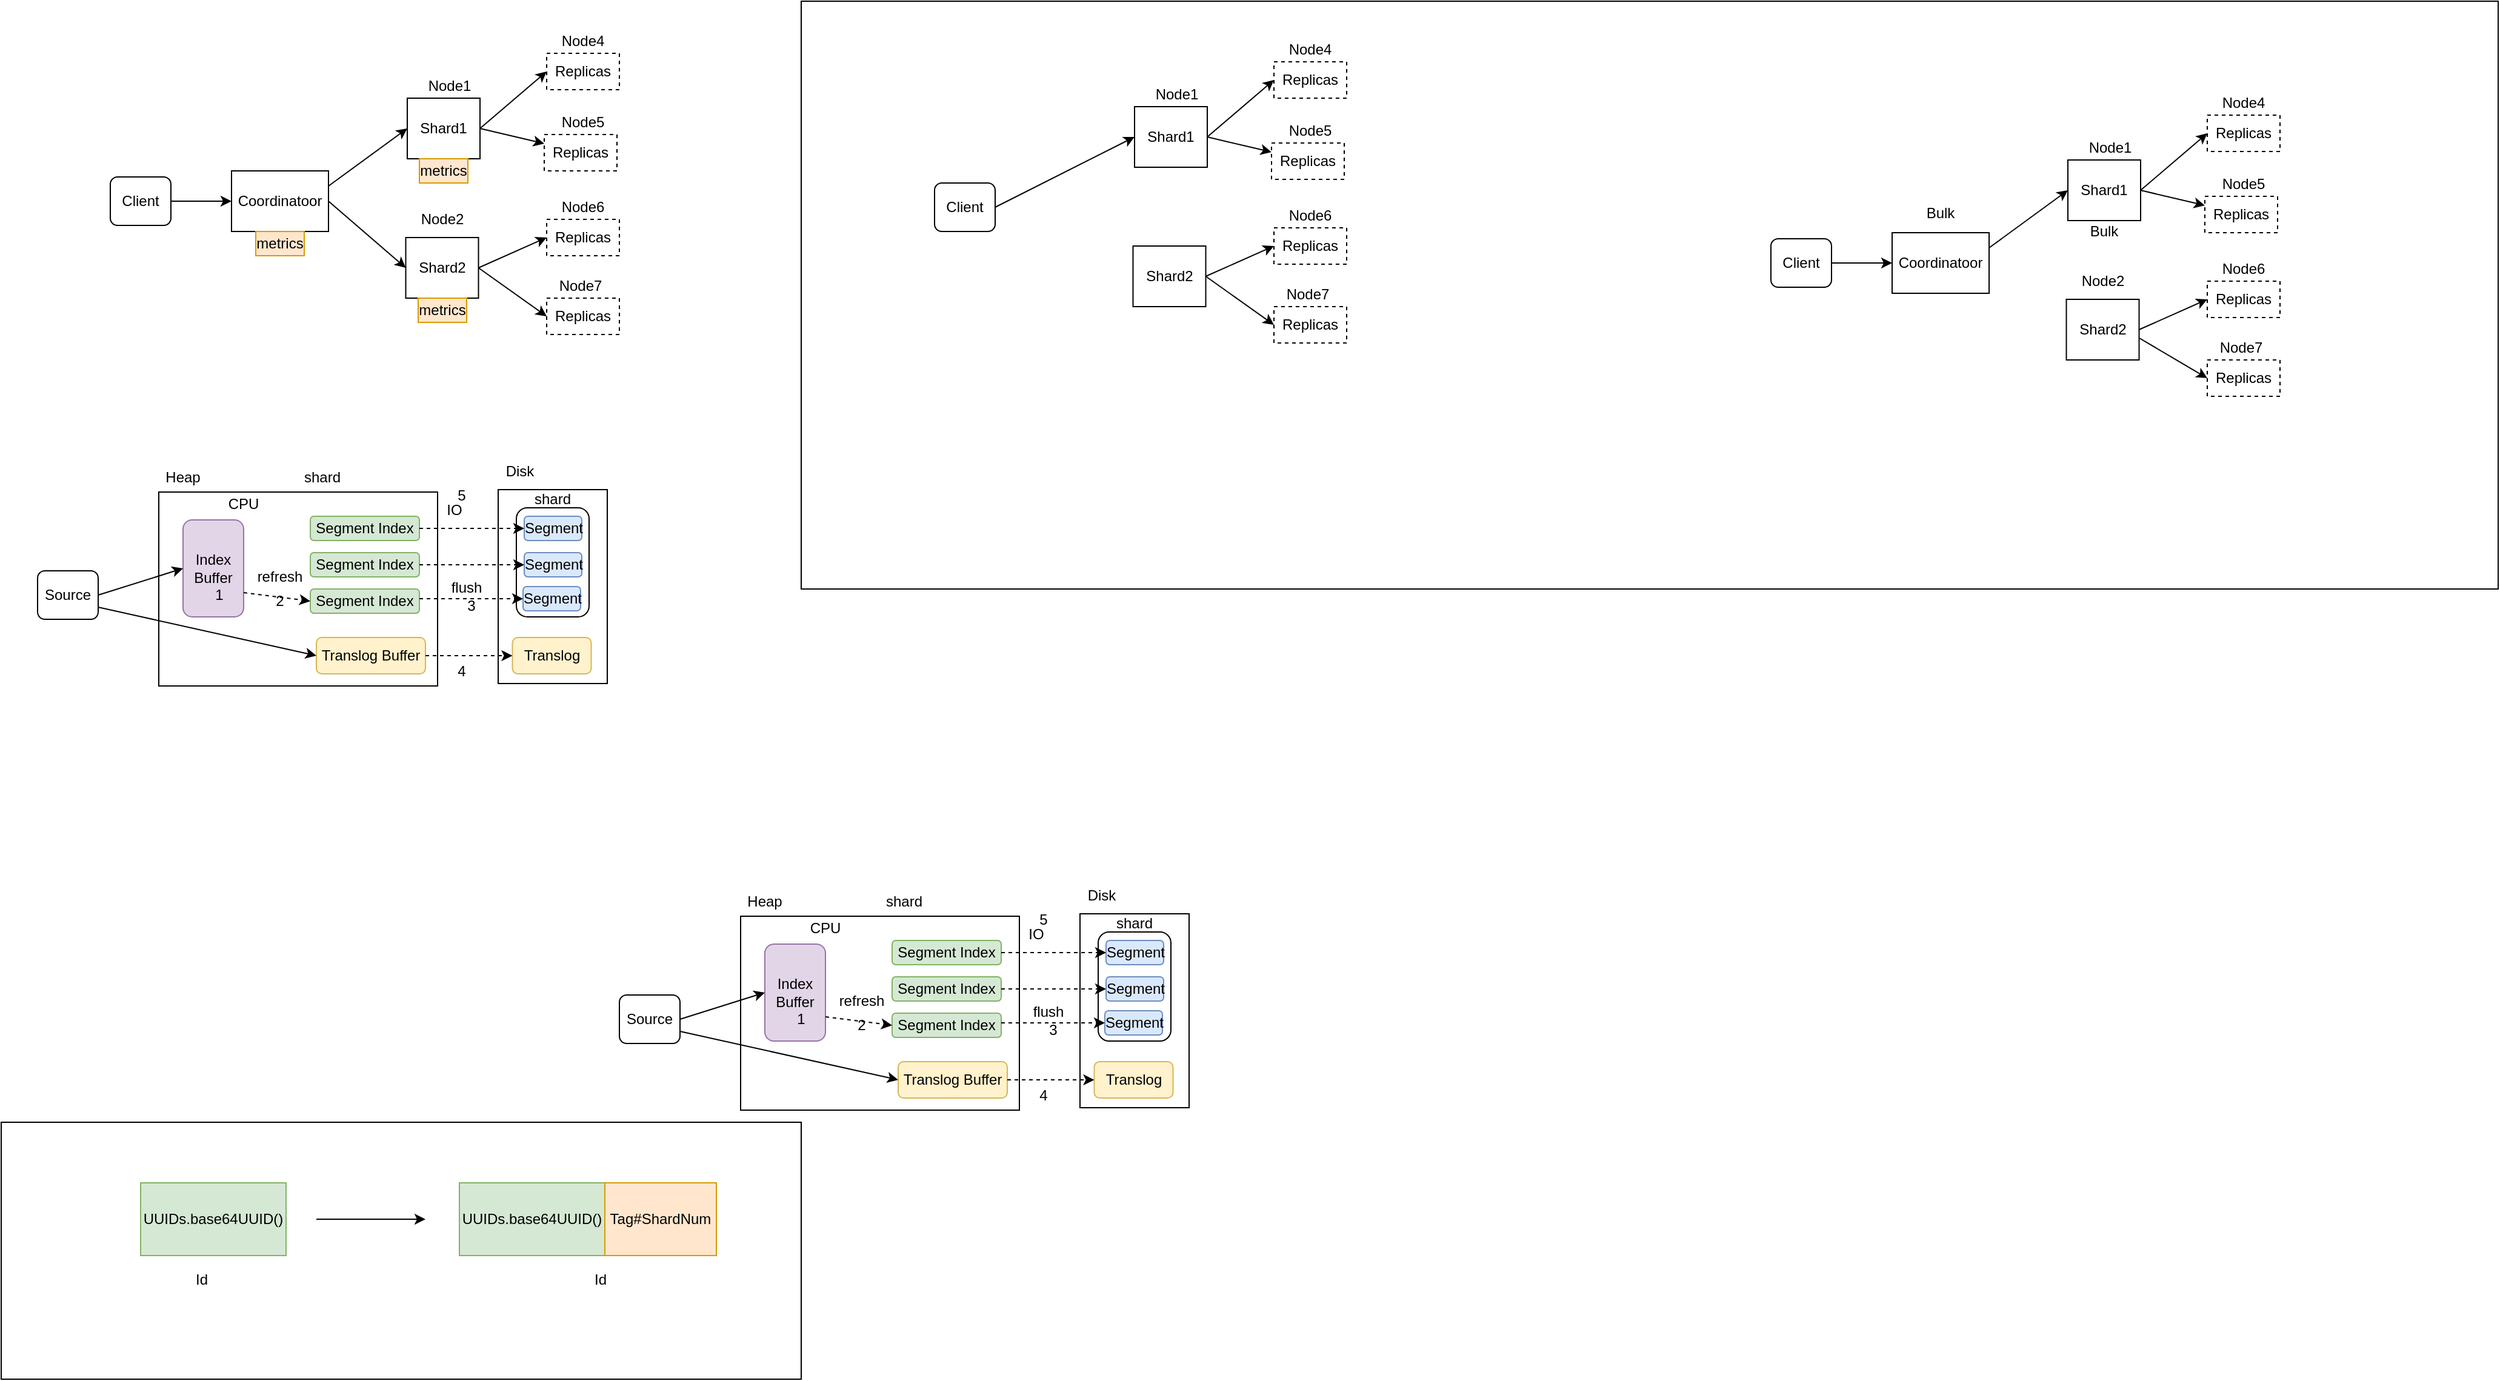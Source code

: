 <mxfile version="14.1.1" type="device"><diagram id="OEJoBk85-Bv0_NH9DT17" name="Page-1"><mxGraphModel dx="1042" dy="557" grid="1" gridSize="10" guides="1" tooltips="1" connect="1" arrows="1" fold="1" page="1" pageScale="1" pageWidth="827" pageHeight="1169" math="0" shadow="0"><root><mxCell id="0"/><mxCell id="1" parent="0"/><mxCell id="fDSkPDaANAWb1FOK067U-8" value="" style="rounded=0;whiteSpace=wrap;html=1;" vertex="1" parent="1"><mxGeometry x="30" y="1000" width="660" height="212" as="geometry"/></mxCell><mxCell id="wI6c_5ztV1vX2aWAGBsy-25" value="" style="rounded=0;whiteSpace=wrap;html=1;" parent="1" vertex="1"><mxGeometry x="690" y="75" width="1400" height="485" as="geometry"/></mxCell><mxCell id="NHuiPLGiNXrmOnfskCCM-3" value="Coordinatoor" style="rounded=0;whiteSpace=wrap;html=1;" parent="1" vertex="1"><mxGeometry x="220" y="215" width="80" height="50" as="geometry"/></mxCell><mxCell id="NHuiPLGiNXrmOnfskCCM-4" value="Client" style="rounded=1;whiteSpace=wrap;html=1;" parent="1" vertex="1"><mxGeometry x="120" y="220" width="50" height="40" as="geometry"/></mxCell><mxCell id="NHuiPLGiNXrmOnfskCCM-5" value="Shard1" style="rounded=0;whiteSpace=wrap;html=1;" parent="1" vertex="1"><mxGeometry x="365" y="155" width="60" height="50" as="geometry"/></mxCell><mxCell id="NHuiPLGiNXrmOnfskCCM-6" value="Shard2" style="rounded=0;whiteSpace=wrap;html=1;" parent="1" vertex="1"><mxGeometry x="363.75" y="270" width="60" height="50" as="geometry"/></mxCell><mxCell id="NHuiPLGiNXrmOnfskCCM-8" value="" style="endArrow=classic;html=1;exitX=1;exitY=0.5;exitDx=0;exitDy=0;entryX=0;entryY=0.5;entryDx=0;entryDy=0;" parent="1" source="NHuiPLGiNXrmOnfskCCM-4" target="NHuiPLGiNXrmOnfskCCM-3" edge="1"><mxGeometry width="50" height="50" relative="1" as="geometry"><mxPoint x="130" y="110" as="sourcePoint"/><mxPoint x="180" y="60" as="targetPoint"/></mxGeometry></mxCell><mxCell id="NHuiPLGiNXrmOnfskCCM-9" value="" style="endArrow=classic;html=1;exitX=1;exitY=0.25;exitDx=0;exitDy=0;entryX=0;entryY=0.5;entryDx=0;entryDy=0;" parent="1" source="NHuiPLGiNXrmOnfskCCM-3" target="NHuiPLGiNXrmOnfskCCM-5" edge="1"><mxGeometry width="50" height="50" relative="1" as="geometry"><mxPoint x="280" y="180" as="sourcePoint"/><mxPoint x="330" y="130" as="targetPoint"/></mxGeometry></mxCell><mxCell id="NHuiPLGiNXrmOnfskCCM-10" value="" style="endArrow=classic;html=1;exitX=1;exitY=0.5;exitDx=0;exitDy=0;entryX=0;entryY=0.5;entryDx=0;entryDy=0;" parent="1" source="NHuiPLGiNXrmOnfskCCM-3" target="NHuiPLGiNXrmOnfskCCM-6" edge="1"><mxGeometry width="50" height="50" relative="1" as="geometry"><mxPoint x="230" y="440" as="sourcePoint"/><mxPoint x="280" y="390" as="targetPoint"/></mxGeometry></mxCell><mxCell id="NHuiPLGiNXrmOnfskCCM-12" value="Replicas" style="rounded=0;whiteSpace=wrap;html=1;dashed=1;" parent="1" vertex="1"><mxGeometry x="480" y="118" width="60" height="30" as="geometry"/></mxCell><mxCell id="NHuiPLGiNXrmOnfskCCM-15" value="" style="endArrow=classic;html=1;exitX=1;exitY=0.5;exitDx=0;exitDy=0;entryX=0;entryY=0.5;entryDx=0;entryDy=0;" parent="1" source="NHuiPLGiNXrmOnfskCCM-5" target="NHuiPLGiNXrmOnfskCCM-12" edge="1"><mxGeometry width="50" height="50" relative="1" as="geometry"><mxPoint x="510" y="110" as="sourcePoint"/><mxPoint x="560" y="60" as="targetPoint"/></mxGeometry></mxCell><mxCell id="NHuiPLGiNXrmOnfskCCM-16" value="" style="endArrow=classic;html=1;exitX=1;exitY=0.5;exitDx=0;exitDy=0;entryX=0;entryY=0.5;entryDx=0;entryDy=0;" parent="1" source="NHuiPLGiNXrmOnfskCCM-6" target="LyWsGvOgc8AAysqAsJQm-4" edge="1"><mxGeometry width="50" height="50" relative="1" as="geometry"><mxPoint x="440" y="165" as="sourcePoint"/><mxPoint x="480" y="275" as="targetPoint"/></mxGeometry></mxCell><mxCell id="NHuiPLGiNXrmOnfskCCM-18" value="" style="rounded=0;whiteSpace=wrap;html=1;" parent="1" vertex="1"><mxGeometry x="160" y="480" width="230" height="160" as="geometry"/></mxCell><mxCell id="NHuiPLGiNXrmOnfskCCM-22" value="" style="rounded=0;whiteSpace=wrap;html=1;" parent="1" vertex="1"><mxGeometry x="440" y="478" width="90" height="160" as="geometry"/></mxCell><mxCell id="NHuiPLGiNXrmOnfskCCM-23" value="Index Buffer" style="rounded=1;whiteSpace=wrap;html=1;fillColor=#e1d5e7;strokeColor=#9673a6;" parent="1" vertex="1"><mxGeometry x="180" y="503" width="50" height="80" as="geometry"/></mxCell><mxCell id="NHuiPLGiNXrmOnfskCCM-25" value="Segment Index" style="rounded=1;whiteSpace=wrap;html=1;fillColor=#d5e8d4;strokeColor=#82b366;" parent="1" vertex="1"><mxGeometry x="285" y="500" width="90" height="20" as="geometry"/></mxCell><mxCell id="NHuiPLGiNXrmOnfskCCM-27" value="Translog Buffer" style="rounded=1;whiteSpace=wrap;html=1;fillColor=#fff2cc;strokeColor=#d6b656;" parent="1" vertex="1"><mxGeometry x="290" y="600" width="90" height="30" as="geometry"/></mxCell><mxCell id="NHuiPLGiNXrmOnfskCCM-28" value="Translog" style="rounded=1;whiteSpace=wrap;html=1;fillColor=#fff2cc;strokeColor=#d6b656;" parent="1" vertex="1"><mxGeometry x="451.75" y="600" width="65" height="30" as="geometry"/></mxCell><mxCell id="NHuiPLGiNXrmOnfskCCM-29" value="" style="rounded=1;whiteSpace=wrap;html=1;" parent="1" vertex="1"><mxGeometry x="455" y="493" width="60" height="90" as="geometry"/></mxCell><mxCell id="NHuiPLGiNXrmOnfskCCM-30" value="Source" style="rounded=1;whiteSpace=wrap;html=1;" parent="1" vertex="1"><mxGeometry x="60" y="545" width="50" height="40" as="geometry"/></mxCell><mxCell id="NHuiPLGiNXrmOnfskCCM-31" value="shard" style="text;html=1;strokeColor=none;fillColor=none;align=center;verticalAlign=middle;whiteSpace=wrap;rounded=0;" parent="1" vertex="1"><mxGeometry x="465" y="476" width="40" height="20" as="geometry"/></mxCell><mxCell id="NHuiPLGiNXrmOnfskCCM-32" value="Disk" style="text;html=1;strokeColor=none;fillColor=none;align=center;verticalAlign=middle;whiteSpace=wrap;rounded=0;" parent="1" vertex="1"><mxGeometry x="438" y="453" width="40" height="20" as="geometry"/></mxCell><mxCell id="NHuiPLGiNXrmOnfskCCM-33" value="Heap" style="text;html=1;strokeColor=none;fillColor=none;align=center;verticalAlign=middle;whiteSpace=wrap;rounded=0;" parent="1" vertex="1"><mxGeometry x="160" y="452.5" width="40" height="30" as="geometry"/></mxCell><mxCell id="NHuiPLGiNXrmOnfskCCM-34" value="Segment Index" style="rounded=1;whiteSpace=wrap;html=1;fillColor=#d5e8d4;strokeColor=#82b366;" parent="1" vertex="1"><mxGeometry x="285" y="530" width="90" height="20" as="geometry"/></mxCell><mxCell id="NHuiPLGiNXrmOnfskCCM-35" value="Segment Index" style="rounded=1;whiteSpace=wrap;html=1;fillColor=#d5e8d4;strokeColor=#82b366;" parent="1" vertex="1"><mxGeometry x="285" y="560" width="90" height="20" as="geometry"/></mxCell><mxCell id="NHuiPLGiNXrmOnfskCCM-37" value="Segment" style="rounded=1;whiteSpace=wrap;html=1;fillColor=#dae8fc;strokeColor=#6c8ebf;" parent="1" vertex="1"><mxGeometry x="461.5" y="500" width="47.5" height="20" as="geometry"/></mxCell><mxCell id="NHuiPLGiNXrmOnfskCCM-38" value="Segment" style="rounded=1;whiteSpace=wrap;html=1;fillColor=#dae8fc;strokeColor=#6c8ebf;" parent="1" vertex="1"><mxGeometry x="461.5" y="530" width="47.5" height="20" as="geometry"/></mxCell><mxCell id="NHuiPLGiNXrmOnfskCCM-39" value="Segment" style="rounded=1;whiteSpace=wrap;html=1;fillColor=#dae8fc;strokeColor=#6c8ebf;" parent="1" vertex="1"><mxGeometry x="460.5" y="558" width="47.5" height="20" as="geometry"/></mxCell><mxCell id="NHuiPLGiNXrmOnfskCCM-20" value="" style="endArrow=classic;html=1;entryX=0;entryY=0.5;entryDx=0;entryDy=0;exitX=1;exitY=0.5;exitDx=0;exitDy=0;dashed=1;" parent="1" source="NHuiPLGiNXrmOnfskCCM-25" target="NHuiPLGiNXrmOnfskCCM-37" edge="1"><mxGeometry width="50" height="50" relative="1" as="geometry"><mxPoint x="110" y="520" as="sourcePoint"/><mxPoint x="160" y="470" as="targetPoint"/></mxGeometry></mxCell><mxCell id="NHuiPLGiNXrmOnfskCCM-41" value="" style="endArrow=classic;html=1;entryX=0;entryY=0.5;entryDx=0;entryDy=0;exitX=1;exitY=0.5;exitDx=0;exitDy=0;dashed=1;" parent="1" source="NHuiPLGiNXrmOnfskCCM-34" target="NHuiPLGiNXrmOnfskCCM-38" edge="1"><mxGeometry width="50" height="50" relative="1" as="geometry"><mxPoint x="160" y="440" as="sourcePoint"/><mxPoint x="210" y="390" as="targetPoint"/></mxGeometry></mxCell><mxCell id="NHuiPLGiNXrmOnfskCCM-42" value="" style="endArrow=classic;html=1;entryX=0;entryY=0.5;entryDx=0;entryDy=0;dashed=1;" parent="1" target="NHuiPLGiNXrmOnfskCCM-39" edge="1"><mxGeometry width="50" height="50" relative="1" as="geometry"><mxPoint x="375" y="568" as="sourcePoint"/><mxPoint x="700" y="530" as="targetPoint"/></mxGeometry></mxCell><mxCell id="NHuiPLGiNXrmOnfskCCM-43" value="" style="endArrow=classic;html=1;entryX=0;entryY=0.5;entryDx=0;entryDy=0;exitX=1;exitY=0.5;exitDx=0;exitDy=0;dashed=1;" parent="1" source="NHuiPLGiNXrmOnfskCCM-27" target="NHuiPLGiNXrmOnfskCCM-28" edge="1"><mxGeometry width="50" height="50" relative="1" as="geometry"><mxPoint x="190" y="770" as="sourcePoint"/><mxPoint x="240" y="720" as="targetPoint"/></mxGeometry></mxCell><mxCell id="NHuiPLGiNXrmOnfskCCM-44" value="" style="endArrow=classic;html=1;entryX=0;entryY=0.5;entryDx=0;entryDy=0;exitX=1;exitY=0.5;exitDx=0;exitDy=0;" parent="1" source="NHuiPLGiNXrmOnfskCCM-30" target="NHuiPLGiNXrmOnfskCCM-23" edge="1"><mxGeometry width="50" height="50" relative="1" as="geometry"><mxPoint x="90" y="460" as="sourcePoint"/><mxPoint x="140" y="410" as="targetPoint"/></mxGeometry></mxCell><mxCell id="NHuiPLGiNXrmOnfskCCM-45" value="" style="endArrow=classic;html=1;exitX=1;exitY=0.75;exitDx=0;exitDy=0;entryX=0;entryY=0.5;entryDx=0;entryDy=0;" parent="1" source="NHuiPLGiNXrmOnfskCCM-30" target="NHuiPLGiNXrmOnfskCCM-27" edge="1"><mxGeometry width="50" height="50" relative="1" as="geometry"><mxPoint x="110" y="720" as="sourcePoint"/><mxPoint x="160" y="670" as="targetPoint"/></mxGeometry></mxCell><mxCell id="NHuiPLGiNXrmOnfskCCM-46" value="" style="endArrow=classic;html=1;entryX=0;entryY=0.5;entryDx=0;entryDy=0;exitX=1;exitY=0.75;exitDx=0;exitDy=0;dashed=1;" parent="1" source="NHuiPLGiNXrmOnfskCCM-23" target="NHuiPLGiNXrmOnfskCCM-35" edge="1"><mxGeometry width="50" height="50" relative="1" as="geometry"><mxPoint x="180" y="410" as="sourcePoint"/><mxPoint x="230" y="360" as="targetPoint"/></mxGeometry></mxCell><mxCell id="NHuiPLGiNXrmOnfskCCM-48" value="Node1" style="text;html=1;strokeColor=none;fillColor=none;align=center;verticalAlign=middle;whiteSpace=wrap;rounded=0;" parent="1" vertex="1"><mxGeometry x="380" y="135" width="40" height="20" as="geometry"/></mxCell><mxCell id="NHuiPLGiNXrmOnfskCCM-49" value="Node2" style="text;html=1;strokeColor=none;fillColor=none;align=center;verticalAlign=middle;whiteSpace=wrap;rounded=0;" parent="1" vertex="1"><mxGeometry x="374" y="245" width="40" height="20" as="geometry"/></mxCell><mxCell id="NHuiPLGiNXrmOnfskCCM-51" value="Node4" style="text;html=1;strokeColor=none;fillColor=none;align=center;verticalAlign=middle;whiteSpace=wrap;rounded=0;" parent="1" vertex="1"><mxGeometry x="490" y="98" width="40" height="20" as="geometry"/></mxCell><mxCell id="NHuiPLGiNXrmOnfskCCM-53" value="Node5" style="text;html=1;strokeColor=none;fillColor=none;align=center;verticalAlign=middle;whiteSpace=wrap;rounded=0;" parent="1" vertex="1"><mxGeometry x="490" y="165" width="40" height="20" as="geometry"/></mxCell><mxCell id="NHuiPLGiNXrmOnfskCCM-55" value="IO" style="text;html=1;strokeColor=none;fillColor=none;align=center;verticalAlign=middle;whiteSpace=wrap;rounded=0;" parent="1" vertex="1"><mxGeometry x="383.75" y="485" width="40" height="20" as="geometry"/></mxCell><mxCell id="NHuiPLGiNXrmOnfskCCM-56" value="CPU" style="text;html=1;strokeColor=none;fillColor=none;align=center;verticalAlign=middle;whiteSpace=wrap;rounded=0;" parent="1" vertex="1"><mxGeometry x="210" y="480" width="40" height="20" as="geometry"/></mxCell><mxCell id="NHuiPLGiNXrmOnfskCCM-57" value="1" style="text;html=1;strokeColor=none;fillColor=none;align=center;verticalAlign=middle;whiteSpace=wrap;rounded=0;" parent="1" vertex="1"><mxGeometry x="190" y="555" width="40" height="20" as="geometry"/></mxCell><mxCell id="NHuiPLGiNXrmOnfskCCM-58" value="2" style="text;html=1;strokeColor=none;fillColor=none;align=center;verticalAlign=middle;whiteSpace=wrap;rounded=0;" parent="1" vertex="1"><mxGeometry x="240" y="560" width="40" height="20" as="geometry"/></mxCell><mxCell id="NHuiPLGiNXrmOnfskCCM-59" value="3" style="text;html=1;strokeColor=none;fillColor=none;align=center;verticalAlign=middle;whiteSpace=wrap;rounded=0;" parent="1" vertex="1"><mxGeometry x="398" y="564" width="40" height="20" as="geometry"/></mxCell><mxCell id="NHuiPLGiNXrmOnfskCCM-60" value="refresh" style="text;html=1;strokeColor=none;fillColor=none;align=center;verticalAlign=middle;whiteSpace=wrap;rounded=0;" parent="1" vertex="1"><mxGeometry x="240" y="540" width="40" height="20" as="geometry"/></mxCell><mxCell id="NHuiPLGiNXrmOnfskCCM-64" value="flush" style="text;html=1;strokeColor=none;fillColor=none;align=center;verticalAlign=middle;whiteSpace=wrap;rounded=0;" parent="1" vertex="1"><mxGeometry x="394" y="549" width="40" height="20" as="geometry"/></mxCell><mxCell id="NHuiPLGiNXrmOnfskCCM-67" value="4" style="text;html=1;strokeColor=none;fillColor=none;align=center;verticalAlign=middle;whiteSpace=wrap;rounded=0;" parent="1" vertex="1"><mxGeometry x="390" y="618" width="40" height="20" as="geometry"/></mxCell><mxCell id="NHuiPLGiNXrmOnfskCCM-68" value="5" style="text;html=1;strokeColor=none;fillColor=none;align=center;verticalAlign=middle;whiteSpace=wrap;rounded=0;" parent="1" vertex="1"><mxGeometry x="390" y="473" width="40" height="20" as="geometry"/></mxCell><mxCell id="NHuiPLGiNXrmOnfskCCM-70" value="shard" style="text;html=1;strokeColor=none;fillColor=none;align=center;verticalAlign=middle;whiteSpace=wrap;rounded=0;" parent="1" vertex="1"><mxGeometry x="270" y="450" width="50" height="35" as="geometry"/></mxCell><mxCell id="LyWsGvOgc8AAysqAsJQm-3" value="Replicas" style="rounded=0;whiteSpace=wrap;html=1;dashed=1;" parent="1" vertex="1"><mxGeometry x="478" y="185" width="60" height="30" as="geometry"/></mxCell><mxCell id="LyWsGvOgc8AAysqAsJQm-4" value="Replicas" style="rounded=0;whiteSpace=wrap;html=1;dashed=1;" parent="1" vertex="1"><mxGeometry x="480" y="255" width="60" height="30" as="geometry"/></mxCell><mxCell id="LyWsGvOgc8AAysqAsJQm-5" value="Replicas" style="rounded=0;whiteSpace=wrap;html=1;dashed=1;" parent="1" vertex="1"><mxGeometry x="480" y="320" width="60" height="30" as="geometry"/></mxCell><mxCell id="LyWsGvOgc8AAysqAsJQm-6" value="" style="endArrow=classic;html=1;exitX=1;exitY=0.5;exitDx=0;exitDy=0;entryX=0;entryY=0.5;entryDx=0;entryDy=0;" parent="1" source="NHuiPLGiNXrmOnfskCCM-6" target="LyWsGvOgc8AAysqAsJQm-5" edge="1"><mxGeometry width="50" height="50" relative="1" as="geometry"><mxPoint x="433.75" y="285" as="sourcePoint"/><mxPoint x="488" y="265" as="targetPoint"/></mxGeometry></mxCell><mxCell id="LyWsGvOgc8AAysqAsJQm-7" value="Node6" style="text;html=1;strokeColor=none;fillColor=none;align=center;verticalAlign=middle;whiteSpace=wrap;rounded=0;" parent="1" vertex="1"><mxGeometry x="490" y="235" width="40" height="20" as="geometry"/></mxCell><mxCell id="LyWsGvOgc8AAysqAsJQm-8" value="Node7" style="text;html=1;strokeColor=none;fillColor=none;align=center;verticalAlign=middle;whiteSpace=wrap;rounded=0;" parent="1" vertex="1"><mxGeometry x="488" y="300" width="40" height="20" as="geometry"/></mxCell><mxCell id="LyWsGvOgc8AAysqAsJQm-9" value="" style="endArrow=classic;html=1;exitX=1;exitY=0.5;exitDx=0;exitDy=0;entryX=0;entryY=0.25;entryDx=0;entryDy=0;" parent="1" source="NHuiPLGiNXrmOnfskCCM-5" target="LyWsGvOgc8AAysqAsJQm-3" edge="1"><mxGeometry width="50" height="50" relative="1" as="geometry"><mxPoint x="440" y="165" as="sourcePoint"/><mxPoint x="490" y="130" as="targetPoint"/></mxGeometry></mxCell><mxCell id="LyWsGvOgc8AAysqAsJQm-13" value="metrics" style="text;html=1;strokeColor=#d79b00;fillColor=#ffe6cc;align=center;verticalAlign=middle;whiteSpace=wrap;rounded=0;" parent="1" vertex="1"><mxGeometry x="240" y="265" width="40" height="20" as="geometry"/></mxCell><mxCell id="LyWsGvOgc8AAysqAsJQm-14" value="metrics" style="text;html=1;strokeColor=#d79b00;fillColor=#ffe6cc;align=center;verticalAlign=middle;whiteSpace=wrap;rounded=0;" parent="1" vertex="1"><mxGeometry x="375" y="205" width="40" height="20" as="geometry"/></mxCell><mxCell id="LyWsGvOgc8AAysqAsJQm-15" value="metrics" style="text;html=1;strokeColor=#d79b00;fillColor=#ffe6cc;align=center;verticalAlign=middle;whiteSpace=wrap;rounded=0;" parent="1" vertex="1"><mxGeometry x="374" y="320" width="40" height="20" as="geometry"/></mxCell><mxCell id="TphYFVUh6AV5UGDXUBOH-2" value="" style="rounded=0;whiteSpace=wrap;html=1;" parent="1" vertex="1"><mxGeometry x="640" y="830" width="230" height="160" as="geometry"/></mxCell><mxCell id="TphYFVUh6AV5UGDXUBOH-3" value="" style="rounded=0;whiteSpace=wrap;html=1;" parent="1" vertex="1"><mxGeometry x="920" y="828" width="90" height="160" as="geometry"/></mxCell><mxCell id="TphYFVUh6AV5UGDXUBOH-4" value="Index Buffer" style="rounded=1;whiteSpace=wrap;html=1;fillColor=#e1d5e7;strokeColor=#9673a6;" parent="1" vertex="1"><mxGeometry x="660" y="853" width="50" height="80" as="geometry"/></mxCell><mxCell id="TphYFVUh6AV5UGDXUBOH-5" value="Segment Index" style="rounded=1;whiteSpace=wrap;html=1;fillColor=#d5e8d4;strokeColor=#82b366;" parent="1" vertex="1"><mxGeometry x="765" y="850" width="90" height="20" as="geometry"/></mxCell><mxCell id="TphYFVUh6AV5UGDXUBOH-6" value="Translog Buffer" style="rounded=1;whiteSpace=wrap;html=1;fillColor=#fff2cc;strokeColor=#d6b656;" parent="1" vertex="1"><mxGeometry x="770" y="950" width="90" height="30" as="geometry"/></mxCell><mxCell id="TphYFVUh6AV5UGDXUBOH-7" value="Translog" style="rounded=1;whiteSpace=wrap;html=1;fillColor=#fff2cc;strokeColor=#d6b656;" parent="1" vertex="1"><mxGeometry x="931.75" y="950" width="65" height="30" as="geometry"/></mxCell><mxCell id="TphYFVUh6AV5UGDXUBOH-8" value="" style="rounded=1;whiteSpace=wrap;html=1;" parent="1" vertex="1"><mxGeometry x="935" y="843" width="60" height="90" as="geometry"/></mxCell><mxCell id="TphYFVUh6AV5UGDXUBOH-9" value="Source" style="rounded=1;whiteSpace=wrap;html=1;" parent="1" vertex="1"><mxGeometry x="540" y="895" width="50" height="40" as="geometry"/></mxCell><mxCell id="TphYFVUh6AV5UGDXUBOH-10" value="shard" style="text;html=1;strokeColor=none;fillColor=none;align=center;verticalAlign=middle;whiteSpace=wrap;rounded=0;" parent="1" vertex="1"><mxGeometry x="945" y="826" width="40" height="20" as="geometry"/></mxCell><mxCell id="TphYFVUh6AV5UGDXUBOH-11" value="Disk" style="text;html=1;strokeColor=none;fillColor=none;align=center;verticalAlign=middle;whiteSpace=wrap;rounded=0;" parent="1" vertex="1"><mxGeometry x="918" y="803" width="40" height="20" as="geometry"/></mxCell><mxCell id="TphYFVUh6AV5UGDXUBOH-12" value="Heap" style="text;html=1;strokeColor=none;fillColor=none;align=center;verticalAlign=middle;whiteSpace=wrap;rounded=0;" parent="1" vertex="1"><mxGeometry x="640" y="802.5" width="40" height="30" as="geometry"/></mxCell><mxCell id="TphYFVUh6AV5UGDXUBOH-13" value="Segment Index" style="rounded=1;whiteSpace=wrap;html=1;fillColor=#d5e8d4;strokeColor=#82b366;" parent="1" vertex="1"><mxGeometry x="765" y="880" width="90" height="20" as="geometry"/></mxCell><mxCell id="TphYFVUh6AV5UGDXUBOH-14" value="Segment Index" style="rounded=1;whiteSpace=wrap;html=1;fillColor=#d5e8d4;strokeColor=#82b366;" parent="1" vertex="1"><mxGeometry x="765" y="910" width="90" height="20" as="geometry"/></mxCell><mxCell id="TphYFVUh6AV5UGDXUBOH-15" value="Segment" style="rounded=1;whiteSpace=wrap;html=1;fillColor=#dae8fc;strokeColor=#6c8ebf;" parent="1" vertex="1"><mxGeometry x="941.5" y="850" width="47.5" height="20" as="geometry"/></mxCell><mxCell id="TphYFVUh6AV5UGDXUBOH-16" value="Segment" style="rounded=1;whiteSpace=wrap;html=1;fillColor=#dae8fc;strokeColor=#6c8ebf;" parent="1" vertex="1"><mxGeometry x="941.5" y="880" width="47.5" height="20" as="geometry"/></mxCell><mxCell id="TphYFVUh6AV5UGDXUBOH-17" value="Segment" style="rounded=1;whiteSpace=wrap;html=1;fillColor=#dae8fc;strokeColor=#6c8ebf;" parent="1" vertex="1"><mxGeometry x="940.5" y="908" width="47.5" height="20" as="geometry"/></mxCell><mxCell id="TphYFVUh6AV5UGDXUBOH-18" value="" style="endArrow=classic;html=1;entryX=0;entryY=0.5;entryDx=0;entryDy=0;exitX=1;exitY=0.5;exitDx=0;exitDy=0;dashed=1;" parent="1" source="TphYFVUh6AV5UGDXUBOH-5" target="TphYFVUh6AV5UGDXUBOH-15" edge="1"><mxGeometry width="50" height="50" relative="1" as="geometry"><mxPoint x="590" y="870" as="sourcePoint"/><mxPoint x="640" y="820" as="targetPoint"/></mxGeometry></mxCell><mxCell id="TphYFVUh6AV5UGDXUBOH-19" value="" style="endArrow=classic;html=1;entryX=0;entryY=0.5;entryDx=0;entryDy=0;exitX=1;exitY=0.5;exitDx=0;exitDy=0;dashed=1;" parent="1" source="TphYFVUh6AV5UGDXUBOH-13" target="TphYFVUh6AV5UGDXUBOH-16" edge="1"><mxGeometry width="50" height="50" relative="1" as="geometry"><mxPoint x="640" y="790" as="sourcePoint"/><mxPoint x="690" y="740" as="targetPoint"/></mxGeometry></mxCell><mxCell id="TphYFVUh6AV5UGDXUBOH-20" value="" style="endArrow=classic;html=1;entryX=0;entryY=0.5;entryDx=0;entryDy=0;dashed=1;" parent="1" target="TphYFVUh6AV5UGDXUBOH-17" edge="1"><mxGeometry width="50" height="50" relative="1" as="geometry"><mxPoint x="855" y="918" as="sourcePoint"/><mxPoint x="1180" y="880" as="targetPoint"/></mxGeometry></mxCell><mxCell id="TphYFVUh6AV5UGDXUBOH-21" value="" style="endArrow=classic;html=1;entryX=0;entryY=0.5;entryDx=0;entryDy=0;exitX=1;exitY=0.5;exitDx=0;exitDy=0;dashed=1;" parent="1" source="TphYFVUh6AV5UGDXUBOH-6" target="TphYFVUh6AV5UGDXUBOH-7" edge="1"><mxGeometry width="50" height="50" relative="1" as="geometry"><mxPoint x="670" y="1120" as="sourcePoint"/><mxPoint x="720" y="1070" as="targetPoint"/></mxGeometry></mxCell><mxCell id="TphYFVUh6AV5UGDXUBOH-22" value="" style="endArrow=classic;html=1;entryX=0;entryY=0.5;entryDx=0;entryDy=0;exitX=1;exitY=0.5;exitDx=0;exitDy=0;" parent="1" source="TphYFVUh6AV5UGDXUBOH-9" target="TphYFVUh6AV5UGDXUBOH-4" edge="1"><mxGeometry width="50" height="50" relative="1" as="geometry"><mxPoint x="570" y="810" as="sourcePoint"/><mxPoint x="620" y="760" as="targetPoint"/></mxGeometry></mxCell><mxCell id="TphYFVUh6AV5UGDXUBOH-23" value="" style="endArrow=classic;html=1;exitX=1;exitY=0.75;exitDx=0;exitDy=0;entryX=0;entryY=0.5;entryDx=0;entryDy=0;" parent="1" source="TphYFVUh6AV5UGDXUBOH-9" target="TphYFVUh6AV5UGDXUBOH-6" edge="1"><mxGeometry width="50" height="50" relative="1" as="geometry"><mxPoint x="590" y="1070" as="sourcePoint"/><mxPoint x="640" y="1020" as="targetPoint"/></mxGeometry></mxCell><mxCell id="TphYFVUh6AV5UGDXUBOH-24" value="" style="endArrow=classic;html=1;entryX=0;entryY=0.5;entryDx=0;entryDy=0;exitX=1;exitY=0.75;exitDx=0;exitDy=0;dashed=1;" parent="1" source="TphYFVUh6AV5UGDXUBOH-4" target="TphYFVUh6AV5UGDXUBOH-14" edge="1"><mxGeometry width="50" height="50" relative="1" as="geometry"><mxPoint x="660" y="760" as="sourcePoint"/><mxPoint x="710" y="710" as="targetPoint"/></mxGeometry></mxCell><mxCell id="TphYFVUh6AV5UGDXUBOH-25" value="IO" style="text;html=1;strokeColor=none;fillColor=none;align=center;verticalAlign=middle;whiteSpace=wrap;rounded=0;" parent="1" vertex="1"><mxGeometry x="863.75" y="835" width="40" height="20" as="geometry"/></mxCell><mxCell id="TphYFVUh6AV5UGDXUBOH-26" value="CPU" style="text;html=1;strokeColor=none;fillColor=none;align=center;verticalAlign=middle;whiteSpace=wrap;rounded=0;" parent="1" vertex="1"><mxGeometry x="690" y="830" width="40" height="20" as="geometry"/></mxCell><mxCell id="TphYFVUh6AV5UGDXUBOH-27" value="1" style="text;html=1;strokeColor=none;fillColor=none;align=center;verticalAlign=middle;whiteSpace=wrap;rounded=0;" parent="1" vertex="1"><mxGeometry x="670" y="905" width="40" height="20" as="geometry"/></mxCell><mxCell id="TphYFVUh6AV5UGDXUBOH-28" value="2" style="text;html=1;strokeColor=none;fillColor=none;align=center;verticalAlign=middle;whiteSpace=wrap;rounded=0;" parent="1" vertex="1"><mxGeometry x="720" y="910" width="40" height="20" as="geometry"/></mxCell><mxCell id="TphYFVUh6AV5UGDXUBOH-29" value="3" style="text;html=1;strokeColor=none;fillColor=none;align=center;verticalAlign=middle;whiteSpace=wrap;rounded=0;" parent="1" vertex="1"><mxGeometry x="878" y="914" width="40" height="20" as="geometry"/></mxCell><mxCell id="TphYFVUh6AV5UGDXUBOH-30" value="refresh" style="text;html=1;strokeColor=none;fillColor=none;align=center;verticalAlign=middle;whiteSpace=wrap;rounded=0;" parent="1" vertex="1"><mxGeometry x="720" y="890" width="40" height="20" as="geometry"/></mxCell><mxCell id="TphYFVUh6AV5UGDXUBOH-31" value="flush" style="text;html=1;strokeColor=none;fillColor=none;align=center;verticalAlign=middle;whiteSpace=wrap;rounded=0;" parent="1" vertex="1"><mxGeometry x="874" y="899" width="40" height="20" as="geometry"/></mxCell><mxCell id="TphYFVUh6AV5UGDXUBOH-32" value="4" style="text;html=1;strokeColor=none;fillColor=none;align=center;verticalAlign=middle;whiteSpace=wrap;rounded=0;" parent="1" vertex="1"><mxGeometry x="870" y="968" width="40" height="20" as="geometry"/></mxCell><mxCell id="TphYFVUh6AV5UGDXUBOH-33" value="5" style="text;html=1;strokeColor=none;fillColor=none;align=center;verticalAlign=middle;whiteSpace=wrap;rounded=0;" parent="1" vertex="1"><mxGeometry x="870" y="823" width="40" height="20" as="geometry"/></mxCell><mxCell id="TphYFVUh6AV5UGDXUBOH-34" value="shard" style="text;html=1;strokeColor=none;fillColor=none;align=center;verticalAlign=middle;whiteSpace=wrap;rounded=0;" parent="1" vertex="1"><mxGeometry x="750" y="800" width="50" height="35" as="geometry"/></mxCell><mxCell id="wI6c_5ztV1vX2aWAGBsy-1" value="Coordinatoor" style="rounded=0;whiteSpace=wrap;html=1;" parent="1" vertex="1"><mxGeometry x="1590" y="266" width="80" height="50" as="geometry"/></mxCell><mxCell id="wI6c_5ztV1vX2aWAGBsy-2" value="Client" style="rounded=1;whiteSpace=wrap;html=1;" parent="1" vertex="1"><mxGeometry x="1490" y="271" width="50" height="40" as="geometry"/></mxCell><mxCell id="wI6c_5ztV1vX2aWAGBsy-3" value="Shard1" style="rounded=0;whiteSpace=wrap;html=1;" parent="1" vertex="1"><mxGeometry x="1735" y="206" width="60" height="50" as="geometry"/></mxCell><mxCell id="wI6c_5ztV1vX2aWAGBsy-4" value="Shard2" style="rounded=0;whiteSpace=wrap;html=1;" parent="1" vertex="1"><mxGeometry x="1733.75" y="321" width="60" height="50" as="geometry"/></mxCell><mxCell id="wI6c_5ztV1vX2aWAGBsy-5" value="" style="endArrow=classic;html=1;exitX=1;exitY=0.5;exitDx=0;exitDy=0;entryX=0;entryY=0.5;entryDx=0;entryDy=0;" parent="1" source="wI6c_5ztV1vX2aWAGBsy-2" target="wI6c_5ztV1vX2aWAGBsy-1" edge="1"><mxGeometry width="50" height="50" relative="1" as="geometry"><mxPoint x="1500" y="161" as="sourcePoint"/><mxPoint x="1550" y="111" as="targetPoint"/></mxGeometry></mxCell><mxCell id="wI6c_5ztV1vX2aWAGBsy-6" value="" style="endArrow=classic;html=1;exitX=1;exitY=0.25;exitDx=0;exitDy=0;entryX=0;entryY=0.5;entryDx=0;entryDy=0;" parent="1" source="wI6c_5ztV1vX2aWAGBsy-1" target="wI6c_5ztV1vX2aWAGBsy-3" edge="1"><mxGeometry width="50" height="50" relative="1" as="geometry"><mxPoint x="1650" y="231" as="sourcePoint"/><mxPoint x="1700" y="181" as="targetPoint"/></mxGeometry></mxCell><mxCell id="wI6c_5ztV1vX2aWAGBsy-8" value="Replicas" style="rounded=0;whiteSpace=wrap;html=1;dashed=1;" parent="1" vertex="1"><mxGeometry x="1850" y="169" width="60" height="30" as="geometry"/></mxCell><mxCell id="wI6c_5ztV1vX2aWAGBsy-9" value="" style="endArrow=classic;html=1;exitX=1;exitY=0.5;exitDx=0;exitDy=0;entryX=0;entryY=0.5;entryDx=0;entryDy=0;" parent="1" source="wI6c_5ztV1vX2aWAGBsy-3" target="wI6c_5ztV1vX2aWAGBsy-8" edge="1"><mxGeometry width="50" height="50" relative="1" as="geometry"><mxPoint x="1880" y="161" as="sourcePoint"/><mxPoint x="1930" y="111" as="targetPoint"/></mxGeometry></mxCell><mxCell id="wI6c_5ztV1vX2aWAGBsy-11" value="Node1" style="text;html=1;strokeColor=none;fillColor=none;align=center;verticalAlign=middle;whiteSpace=wrap;rounded=0;" parent="1" vertex="1"><mxGeometry x="1750" y="186" width="40" height="20" as="geometry"/></mxCell><mxCell id="wI6c_5ztV1vX2aWAGBsy-12" value="Node2" style="text;html=1;strokeColor=none;fillColor=none;align=center;verticalAlign=middle;whiteSpace=wrap;rounded=0;" parent="1" vertex="1"><mxGeometry x="1744" y="296" width="40" height="20" as="geometry"/></mxCell><mxCell id="wI6c_5ztV1vX2aWAGBsy-13" value="Node4" style="text;html=1;strokeColor=none;fillColor=none;align=center;verticalAlign=middle;whiteSpace=wrap;rounded=0;" parent="1" vertex="1"><mxGeometry x="1860" y="149" width="40" height="20" as="geometry"/></mxCell><mxCell id="wI6c_5ztV1vX2aWAGBsy-14" value="Node5" style="text;html=1;strokeColor=none;fillColor=none;align=center;verticalAlign=middle;whiteSpace=wrap;rounded=0;" parent="1" vertex="1"><mxGeometry x="1860" y="216" width="40" height="20" as="geometry"/></mxCell><mxCell id="wI6c_5ztV1vX2aWAGBsy-15" value="Replicas" style="rounded=0;whiteSpace=wrap;html=1;dashed=1;" parent="1" vertex="1"><mxGeometry x="1848" y="236" width="60" height="30" as="geometry"/></mxCell><mxCell id="wI6c_5ztV1vX2aWAGBsy-16" value="Replicas" style="rounded=0;whiteSpace=wrap;html=1;dashed=1;" parent="1" vertex="1"><mxGeometry x="1850" y="306" width="60" height="30" as="geometry"/></mxCell><mxCell id="wI6c_5ztV1vX2aWAGBsy-17" value="Replicas" style="rounded=0;whiteSpace=wrap;html=1;dashed=1;" parent="1" vertex="1"><mxGeometry x="1850" y="371" width="60" height="30" as="geometry"/></mxCell><mxCell id="wI6c_5ztV1vX2aWAGBsy-19" value="Node6" style="text;html=1;strokeColor=none;fillColor=none;align=center;verticalAlign=middle;whiteSpace=wrap;rounded=0;" parent="1" vertex="1"><mxGeometry x="1860" y="286" width="40" height="20" as="geometry"/></mxCell><mxCell id="wI6c_5ztV1vX2aWAGBsy-20" value="Node7" style="text;html=1;strokeColor=none;fillColor=none;align=center;verticalAlign=middle;whiteSpace=wrap;rounded=0;" parent="1" vertex="1"><mxGeometry x="1858" y="351" width="40" height="20" as="geometry"/></mxCell><mxCell id="wI6c_5ztV1vX2aWAGBsy-21" value="" style="endArrow=classic;html=1;exitX=1;exitY=0.5;exitDx=0;exitDy=0;entryX=0;entryY=0.25;entryDx=0;entryDy=0;" parent="1" source="wI6c_5ztV1vX2aWAGBsy-3" target="wI6c_5ztV1vX2aWAGBsy-15" edge="1"><mxGeometry width="50" height="50" relative="1" as="geometry"><mxPoint x="1810" y="216" as="sourcePoint"/><mxPoint x="1860" y="181" as="targetPoint"/></mxGeometry></mxCell><mxCell id="wI6c_5ztV1vX2aWAGBsy-26" value="Bulk" style="text;html=1;strokeColor=none;fillColor=none;align=center;verticalAlign=middle;whiteSpace=wrap;rounded=0;" parent="1" vertex="1"><mxGeometry x="1610" y="240" width="40" height="20" as="geometry"/></mxCell><mxCell id="wI6c_5ztV1vX2aWAGBsy-27" value="Bulk" style="text;html=1;strokeColor=none;fillColor=none;align=center;verticalAlign=middle;whiteSpace=wrap;rounded=0;" parent="1" vertex="1"><mxGeometry x="1745" y="255" width="40" height="20" as="geometry"/></mxCell><mxCell id="wI6c_5ztV1vX2aWAGBsy-29" value="Client" style="rounded=1;whiteSpace=wrap;html=1;" parent="1" vertex="1"><mxGeometry x="800" y="225" width="50" height="40" as="geometry"/></mxCell><mxCell id="wI6c_5ztV1vX2aWAGBsy-30" value="Shard1" style="rounded=0;whiteSpace=wrap;html=1;" parent="1" vertex="1"><mxGeometry x="965" y="162" width="60" height="50" as="geometry"/></mxCell><mxCell id="wI6c_5ztV1vX2aWAGBsy-31" value="Shard2" style="rounded=0;whiteSpace=wrap;html=1;" parent="1" vertex="1"><mxGeometry x="963.75" y="277" width="60" height="50" as="geometry"/></mxCell><mxCell id="wI6c_5ztV1vX2aWAGBsy-32" value="" style="endArrow=classic;html=1;exitX=1;exitY=0.5;exitDx=0;exitDy=0;entryX=0;entryY=0.5;entryDx=0;entryDy=0;" parent="1" source="wI6c_5ztV1vX2aWAGBsy-29" target="wI6c_5ztV1vX2aWAGBsy-30" edge="1"><mxGeometry width="50" height="50" relative="1" as="geometry"><mxPoint x="730" y="117" as="sourcePoint"/><mxPoint x="820" y="247" as="targetPoint"/></mxGeometry></mxCell><mxCell id="wI6c_5ztV1vX2aWAGBsy-35" value="Replicas" style="rounded=0;whiteSpace=wrap;html=1;dashed=1;" parent="1" vertex="1"><mxGeometry x="1080" y="125" width="60" height="30" as="geometry"/></mxCell><mxCell id="wI6c_5ztV1vX2aWAGBsy-36" value="" style="endArrow=classic;html=1;exitX=1;exitY=0.5;exitDx=0;exitDy=0;entryX=0;entryY=0.5;entryDx=0;entryDy=0;" parent="1" source="wI6c_5ztV1vX2aWAGBsy-30" target="wI6c_5ztV1vX2aWAGBsy-35" edge="1"><mxGeometry width="50" height="50" relative="1" as="geometry"><mxPoint x="1110" y="117" as="sourcePoint"/><mxPoint x="1160" y="67" as="targetPoint"/></mxGeometry></mxCell><mxCell id="wI6c_5ztV1vX2aWAGBsy-38" value="Node1" style="text;html=1;strokeColor=none;fillColor=none;align=center;verticalAlign=middle;whiteSpace=wrap;rounded=0;" parent="1" vertex="1"><mxGeometry x="980" y="142" width="40" height="20" as="geometry"/></mxCell><mxCell id="wI6c_5ztV1vX2aWAGBsy-40" value="Node4" style="text;html=1;strokeColor=none;fillColor=none;align=center;verticalAlign=middle;whiteSpace=wrap;rounded=0;" parent="1" vertex="1"><mxGeometry x="1090" y="105" width="40" height="20" as="geometry"/></mxCell><mxCell id="wI6c_5ztV1vX2aWAGBsy-41" value="Node5" style="text;html=1;strokeColor=none;fillColor=none;align=center;verticalAlign=middle;whiteSpace=wrap;rounded=0;" parent="1" vertex="1"><mxGeometry x="1090" y="172" width="40" height="20" as="geometry"/></mxCell><mxCell id="wI6c_5ztV1vX2aWAGBsy-42" value="Replicas" style="rounded=0;whiteSpace=wrap;html=1;dashed=1;" parent="1" vertex="1"><mxGeometry x="1078" y="192" width="60" height="30" as="geometry"/></mxCell><mxCell id="wI6c_5ztV1vX2aWAGBsy-43" value="Replicas" style="rounded=0;whiteSpace=wrap;html=1;dashed=1;" parent="1" vertex="1"><mxGeometry x="1080" y="262" width="60" height="30" as="geometry"/></mxCell><mxCell id="wI6c_5ztV1vX2aWAGBsy-44" value="Replicas" style="rounded=0;whiteSpace=wrap;html=1;dashed=1;" parent="1" vertex="1"><mxGeometry x="1080" y="327" width="60" height="30" as="geometry"/></mxCell><mxCell id="wI6c_5ztV1vX2aWAGBsy-45" value="" style="endArrow=classic;html=1;exitX=1;exitY=0.5;exitDx=0;exitDy=0;entryX=0;entryY=0.5;entryDx=0;entryDy=0;" parent="1" source="wI6c_5ztV1vX2aWAGBsy-31" target="wI6c_5ztV1vX2aWAGBsy-44" edge="1"><mxGeometry width="50" height="50" relative="1" as="geometry"><mxPoint x="1033.75" y="292" as="sourcePoint"/><mxPoint x="1088" y="272" as="targetPoint"/></mxGeometry></mxCell><mxCell id="wI6c_5ztV1vX2aWAGBsy-46" value="Node6" style="text;html=1;strokeColor=none;fillColor=none;align=center;verticalAlign=middle;whiteSpace=wrap;rounded=0;" parent="1" vertex="1"><mxGeometry x="1090" y="242" width="40" height="20" as="geometry"/></mxCell><mxCell id="wI6c_5ztV1vX2aWAGBsy-47" value="Node7" style="text;html=1;strokeColor=none;fillColor=none;align=center;verticalAlign=middle;whiteSpace=wrap;rounded=0;" parent="1" vertex="1"><mxGeometry x="1088" y="307" width="40" height="20" as="geometry"/></mxCell><mxCell id="wI6c_5ztV1vX2aWAGBsy-48" value="" style="endArrow=classic;html=1;exitX=1;exitY=0.5;exitDx=0;exitDy=0;entryX=0;entryY=0.25;entryDx=0;entryDy=0;" parent="1" source="wI6c_5ztV1vX2aWAGBsy-30" target="wI6c_5ztV1vX2aWAGBsy-42" edge="1"><mxGeometry width="50" height="50" relative="1" as="geometry"><mxPoint x="1040" y="172" as="sourcePoint"/><mxPoint x="1090" y="137" as="targetPoint"/></mxGeometry></mxCell><mxCell id="w4W5ri4YsjkY8mUWw2a7-1" value="" style="endArrow=classic;html=1;exitX=1;exitY=0.5;exitDx=0;exitDy=0;entryX=0;entryY=0.5;entryDx=0;entryDy=0;" parent="1" source="wI6c_5ztV1vX2aWAGBsy-4" target="wI6c_5ztV1vX2aWAGBsy-16" edge="1"><mxGeometry width="50" height="50" relative="1" as="geometry"><mxPoint x="1033.75" y="312" as="sourcePoint"/><mxPoint x="1090" y="352" as="targetPoint"/></mxGeometry></mxCell><mxCell id="w4W5ri4YsjkY8mUWw2a7-2" value="" style="endArrow=classic;html=1;exitX=1;exitY=0.5;exitDx=0;exitDy=0;entryX=0;entryY=0.5;entryDx=0;entryDy=0;" parent="1" source="wI6c_5ztV1vX2aWAGBsy-31" target="wI6c_5ztV1vX2aWAGBsy-43" edge="1"><mxGeometry width="50" height="50" relative="1" as="geometry"><mxPoint x="1803.75" y="356" as="sourcePoint"/><mxPoint x="1860" y="331" as="targetPoint"/></mxGeometry></mxCell><mxCell id="w4W5ri4YsjkY8mUWw2a7-3" value="" style="endArrow=classic;html=1;exitX=1.004;exitY=0.64;exitDx=0;exitDy=0;entryX=0;entryY=0.5;entryDx=0;entryDy=0;exitPerimeter=0;" parent="1" source="wI6c_5ztV1vX2aWAGBsy-4" target="wI6c_5ztV1vX2aWAGBsy-17" edge="1"><mxGeometry width="50" height="50" relative="1" as="geometry"><mxPoint x="1033.75" y="312" as="sourcePoint"/><mxPoint x="1090" y="352" as="targetPoint"/></mxGeometry></mxCell><mxCell id="fDSkPDaANAWb1FOK067U-2" value="UUIDs.base64UUID()" style="whiteSpace=wrap;html=1;fillColor=#d5e8d4;strokeColor=#82b366;" vertex="1" parent="1"><mxGeometry x="145" y="1050" width="120" height="60" as="geometry"/></mxCell><mxCell id="fDSkPDaANAWb1FOK067U-3" value="" style="endArrow=classic;html=1;" edge="1" parent="1"><mxGeometry width="50" height="50" relative="1" as="geometry"><mxPoint x="290" y="1080" as="sourcePoint"/><mxPoint x="380" y="1080" as="targetPoint"/></mxGeometry></mxCell><mxCell id="fDSkPDaANAWb1FOK067U-4" value="UUIDs.base64UUID()" style="whiteSpace=wrap;html=1;fillColor=#d5e8d4;strokeColor=#82b366;" vertex="1" parent="1"><mxGeometry x="408" y="1050" width="120" height="60" as="geometry"/></mxCell><mxCell id="fDSkPDaANAWb1FOK067U-5" value="Id" style="text;html=1;align=center;verticalAlign=middle;resizable=0;points=[];autosize=1;" vertex="1" parent="1"><mxGeometry x="180" y="1120" width="30" height="20" as="geometry"/></mxCell><mxCell id="fDSkPDaANAWb1FOK067U-6" value="Tag#ShardNum" style="whiteSpace=wrap;html=1;fillColor=#ffe6cc;strokeColor=#d79b00;" vertex="1" parent="1"><mxGeometry x="528" y="1050" width="92" height="60" as="geometry"/></mxCell><mxCell id="fDSkPDaANAWb1FOK067U-7" value="Id" style="text;html=1;align=center;verticalAlign=middle;resizable=0;points=[];autosize=1;" vertex="1" parent="1"><mxGeometry x="509" y="1120" width="30" height="20" as="geometry"/></mxCell></root></mxGraphModel></diagram></mxfile>